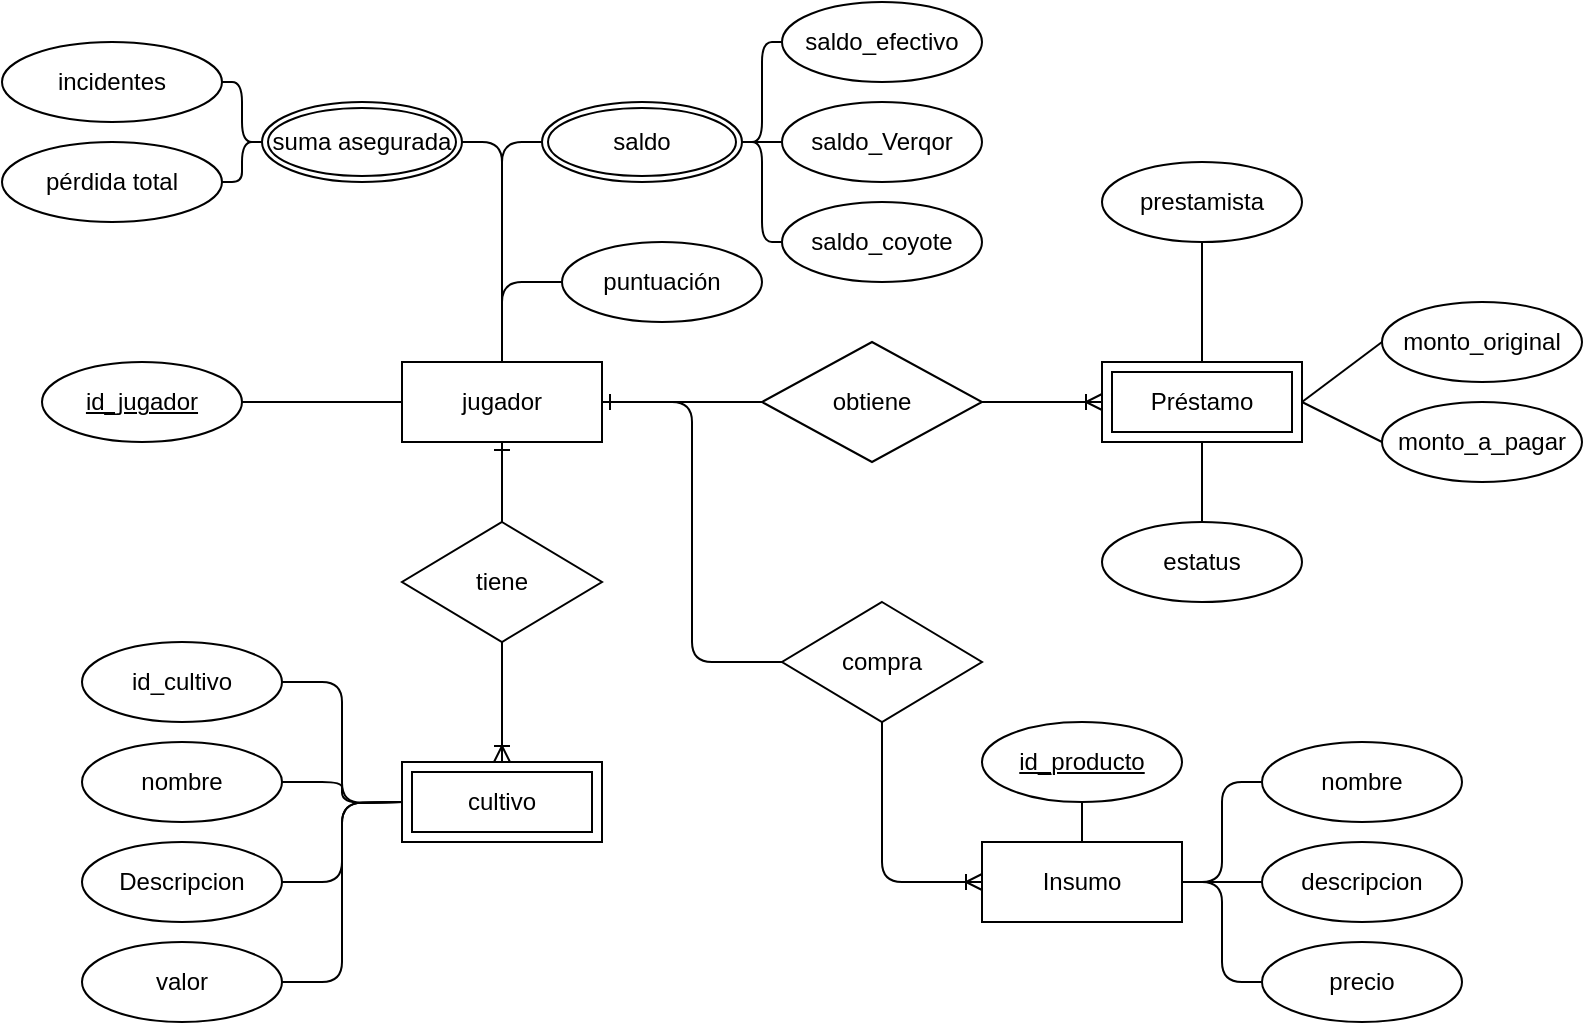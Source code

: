 <mxfile>
    <diagram id="e-IEub1G6_Zj0f681f-6" name="Page-1">
        <mxGraphModel dx="731" dy="702" grid="1" gridSize="10" guides="1" tooltips="1" connect="1" arrows="1" fold="1" page="1" pageScale="1" pageWidth="827" pageHeight="1169" math="0" shadow="0">
            <root>
                <mxCell id="0"/>
                <mxCell id="1" parent="0"/>
                <mxCell id="82" style="edgeStyle=orthogonalEdgeStyle;html=1;exitX=0.5;exitY=0;exitDx=0;exitDy=0;entryX=0;entryY=0.5;entryDx=0;entryDy=0;endArrow=none;endFill=0;" edge="1" parent="1" source="2" target="115">
                    <mxGeometry relative="1" as="geometry">
                        <mxPoint x="260" y="120" as="targetPoint"/>
                    </mxGeometry>
                </mxCell>
                <mxCell id="83" style="edgeStyle=none;html=1;exitX=0;exitY=0.5;exitDx=0;exitDy=0;entryX=1;entryY=0.5;entryDx=0;entryDy=0;endArrow=none;endFill=0;" edge="1" parent="1" source="2" target="3">
                    <mxGeometry relative="1" as="geometry"/>
                </mxCell>
                <mxCell id="85" style="edgeStyle=orthogonalEdgeStyle;html=1;exitX=0.5;exitY=0;exitDx=0;exitDy=0;entryX=1;entryY=0.5;entryDx=0;entryDy=0;endArrow=none;endFill=0;" edge="1" parent="1" source="2" target="102">
                    <mxGeometry relative="1" as="geometry">
                        <mxPoint x="180" y="220" as="targetPoint"/>
                    </mxGeometry>
                </mxCell>
                <mxCell id="120" style="edgeStyle=orthogonalEdgeStyle;html=1;exitX=0.5;exitY=0;exitDx=0;exitDy=0;entryX=0;entryY=0.5;entryDx=0;entryDy=0;endArrow=none;endFill=0;" edge="1" parent="1" source="2" target="119">
                    <mxGeometry relative="1" as="geometry"/>
                </mxCell>
                <mxCell id="2" value="jugador" style="whiteSpace=wrap;html=1;align=center;" parent="1" vertex="1">
                    <mxGeometry x="210" y="200" width="100" height="40" as="geometry"/>
                </mxCell>
                <mxCell id="3" value="id_jugador" style="ellipse;whiteSpace=wrap;html=1;align=center;fontStyle=4;" parent="1" vertex="1">
                    <mxGeometry x="30" y="200" width="100" height="40" as="geometry"/>
                </mxCell>
                <mxCell id="5" value="saldo_efectivo" style="ellipse;whiteSpace=wrap;html=1;align=center;" parent="1" vertex="1">
                    <mxGeometry x="400" y="20" width="100" height="40" as="geometry"/>
                </mxCell>
                <mxCell id="6" value="saldo_Verqor" style="ellipse;whiteSpace=wrap;html=1;align=center;" parent="1" vertex="1">
                    <mxGeometry x="400" y="70" width="100" height="40" as="geometry"/>
                </mxCell>
                <mxCell id="8" value="saldo_coyote" style="ellipse;whiteSpace=wrap;html=1;align=center;" parent="1" vertex="1">
                    <mxGeometry x="400" y="120" width="100" height="40" as="geometry"/>
                </mxCell>
                <mxCell id="12" value="pérdida total" style="ellipse;whiteSpace=wrap;html=1;align=center;" parent="1" vertex="1">
                    <mxGeometry x="10" y="90" width="110" height="40" as="geometry"/>
                </mxCell>
                <mxCell id="15" value="incidentes" style="ellipse;whiteSpace=wrap;html=1;align=center;" parent="1" vertex="1">
                    <mxGeometry x="10" y="40" width="110" height="40" as="geometry"/>
                </mxCell>
                <mxCell id="129" style="edgeStyle=orthogonalEdgeStyle;html=1;exitX=1;exitY=0.5;exitDx=0;exitDy=0;entryX=0;entryY=0.5;entryDx=0;entryDy=0;endArrow=none;endFill=0;" edge="1" parent="1" source="36" target="40">
                    <mxGeometry relative="1" as="geometry"/>
                </mxCell>
                <mxCell id="130" style="edgeStyle=orthogonalEdgeStyle;html=1;exitX=1;exitY=0.5;exitDx=0;exitDy=0;entryX=0;entryY=0.5;entryDx=0;entryDy=0;endArrow=none;endFill=0;" edge="1" parent="1" source="36" target="41">
                    <mxGeometry relative="1" as="geometry"/>
                </mxCell>
                <mxCell id="131" style="edgeStyle=orthogonalEdgeStyle;html=1;exitX=1;exitY=0.5;exitDx=0;exitDy=0;entryX=0;entryY=0.5;entryDx=0;entryDy=0;endArrow=none;endFill=0;" edge="1" parent="1" source="36" target="38">
                    <mxGeometry relative="1" as="geometry"/>
                </mxCell>
                <mxCell id="36" value="Insumo" style="whiteSpace=wrap;html=1;align=center;" parent="1" vertex="1">
                    <mxGeometry x="500" y="440" width="100" height="40" as="geometry"/>
                </mxCell>
                <mxCell id="38" value="nombre" style="ellipse;whiteSpace=wrap;html=1;align=center;" parent="1" vertex="1">
                    <mxGeometry x="640" y="390" width="100" height="40" as="geometry"/>
                </mxCell>
                <mxCell id="127" style="edgeStyle=orthogonalEdgeStyle;html=1;exitX=0.5;exitY=1;exitDx=0;exitDy=0;entryX=0.5;entryY=0;entryDx=0;entryDy=0;endArrow=none;endFill=0;" edge="1" parent="1" source="39" target="36">
                    <mxGeometry relative="1" as="geometry"/>
                </mxCell>
                <mxCell id="39" value="id_producto" style="ellipse;whiteSpace=wrap;html=1;align=center;fontStyle=4;" parent="1" vertex="1">
                    <mxGeometry x="500" y="380" width="100" height="40" as="geometry"/>
                </mxCell>
                <mxCell id="40" value="descripcion" style="ellipse;whiteSpace=wrap;html=1;align=center;" parent="1" vertex="1">
                    <mxGeometry x="640" y="440" width="100" height="40" as="geometry"/>
                </mxCell>
                <mxCell id="41" value="precio" style="ellipse;whiteSpace=wrap;html=1;align=center;" parent="1" vertex="1">
                    <mxGeometry x="640" y="490" width="100" height="40" as="geometry"/>
                </mxCell>
                <mxCell id="58" value="obtiene" style="shape=rhombus;perimeter=rhombusPerimeter;whiteSpace=wrap;html=1;align=center;" parent="1" vertex="1">
                    <mxGeometry x="390" y="190" width="110" height="60" as="geometry"/>
                </mxCell>
                <mxCell id="66" style="edgeStyle=none;html=1;exitX=0.5;exitY=0;exitDx=0;exitDy=0;endArrow=none;endFill=0;" parent="1" source="63" target="65" edge="1">
                    <mxGeometry relative="1" as="geometry"/>
                </mxCell>
                <mxCell id="68" style="edgeStyle=none;html=1;entryX=0;entryY=0.5;entryDx=0;entryDy=0;endArrow=none;endFill=0;exitX=1;exitY=0.5;exitDx=0;exitDy=0;" parent="1" source="63" target="67" edge="1">
                    <mxGeometry relative="1" as="geometry">
                        <mxPoint x="690" y="190" as="targetPoint"/>
                    </mxGeometry>
                </mxCell>
                <mxCell id="72" style="edgeStyle=none;html=1;exitX=0.5;exitY=1;exitDx=0;exitDy=0;endArrow=none;endFill=0;" parent="1" source="63" target="71" edge="1">
                    <mxGeometry relative="1" as="geometry"/>
                </mxCell>
                <mxCell id="74" style="edgeStyle=none;html=1;exitX=1;exitY=0.5;exitDx=0;exitDy=0;entryX=0;entryY=0.5;entryDx=0;entryDy=0;endArrow=none;endFill=0;" parent="1" source="63" target="73" edge="1">
                    <mxGeometry relative="1" as="geometry">
                        <mxPoint x="690" y="240" as="targetPoint"/>
                    </mxGeometry>
                </mxCell>
                <mxCell id="63" value="Préstamo" style="shape=ext;margin=3;double=1;whiteSpace=wrap;html=1;align=center;" parent="1" vertex="1">
                    <mxGeometry x="560" y="200" width="100" height="40" as="geometry"/>
                </mxCell>
                <mxCell id="65" value="prestamista" style="ellipse;whiteSpace=wrap;html=1;align=center;" parent="1" vertex="1">
                    <mxGeometry x="560" y="100" width="100" height="40" as="geometry"/>
                </mxCell>
                <mxCell id="67" value="monto_original" style="ellipse;whiteSpace=wrap;html=1;align=center;" parent="1" vertex="1">
                    <mxGeometry x="700" y="170" width="100" height="40" as="geometry"/>
                </mxCell>
                <mxCell id="71" value="estatus" style="ellipse;whiteSpace=wrap;html=1;align=center;" parent="1" vertex="1">
                    <mxGeometry x="560" y="280" width="100" height="40" as="geometry"/>
                </mxCell>
                <mxCell id="73" value="monto_a_pagar" style="ellipse;whiteSpace=wrap;html=1;align=center;" parent="1" vertex="1">
                    <mxGeometry x="700" y="220" width="100" height="40" as="geometry"/>
                </mxCell>
                <mxCell id="86" style="edgeStyle=orthogonalEdgeStyle;html=1;exitX=0;exitY=0.5;exitDx=0;exitDy=0;entryX=1;entryY=0.5;entryDx=0;entryDy=0;endArrow=none;endFill=0;" edge="1" parent="1" source="102" target="15">
                    <mxGeometry relative="1" as="geometry">
                        <mxPoint x="130" y="200" as="sourcePoint"/>
                    </mxGeometry>
                </mxCell>
                <mxCell id="87" style="edgeStyle=orthogonalEdgeStyle;html=1;exitX=0;exitY=0.5;exitDx=0;exitDy=0;entryX=1;entryY=0.5;entryDx=0;entryDy=0;endArrow=none;endFill=0;" edge="1" parent="1" source="102" target="12">
                    <mxGeometry relative="1" as="geometry">
                        <mxPoint x="130" y="240" as="sourcePoint"/>
                    </mxGeometry>
                </mxCell>
                <mxCell id="96" value="id_cultivo" style="ellipse;whiteSpace=wrap;html=1;align=center;" vertex="1" parent="1">
                    <mxGeometry x="50" y="340" width="100" height="40" as="geometry"/>
                </mxCell>
                <mxCell id="102" value="suma asegurada" style="ellipse;shape=doubleEllipse;margin=3;whiteSpace=wrap;html=1;align=center;" vertex="1" parent="1">
                    <mxGeometry x="140" y="70" width="100" height="40" as="geometry"/>
                </mxCell>
                <mxCell id="103" value="tiene" style="shape=rhombus;perimeter=rhombusPerimeter;whiteSpace=wrap;html=1;align=center;" vertex="1" parent="1">
                    <mxGeometry x="210" y="280" width="100" height="60" as="geometry"/>
                </mxCell>
                <mxCell id="109" style="edgeStyle=orthogonalEdgeStyle;html=1;exitX=0;exitY=0.5;exitDx=0;exitDy=0;entryX=1;entryY=0.5;entryDx=0;entryDy=0;endArrow=none;endFill=0;" edge="1" parent="1" target="107">
                    <mxGeometry relative="1" as="geometry">
                        <mxPoint x="210" y="420" as="sourcePoint"/>
                    </mxGeometry>
                </mxCell>
                <mxCell id="111" style="edgeStyle=orthogonalEdgeStyle;html=1;exitX=0;exitY=0.5;exitDx=0;exitDy=0;entryX=1;entryY=0.5;entryDx=0;entryDy=0;endArrow=none;endFill=0;" edge="1" parent="1" target="110">
                    <mxGeometry relative="1" as="geometry">
                        <mxPoint x="210" y="420" as="sourcePoint"/>
                    </mxGeometry>
                </mxCell>
                <mxCell id="113" style="edgeStyle=orthogonalEdgeStyle;html=1;exitX=0;exitY=0.5;exitDx=0;exitDy=0;entryX=1;entryY=0.5;entryDx=0;entryDy=0;endArrow=none;endFill=0;" edge="1" parent="1" target="112">
                    <mxGeometry relative="1" as="geometry">
                        <mxPoint x="210" y="420" as="sourcePoint"/>
                    </mxGeometry>
                </mxCell>
                <mxCell id="114" style="edgeStyle=orthogonalEdgeStyle;html=1;exitX=0;exitY=0.5;exitDx=0;exitDy=0;entryX=1;entryY=0.5;entryDx=0;entryDy=0;endArrow=none;endFill=0;" edge="1" parent="1" target="96">
                    <mxGeometry relative="1" as="geometry">
                        <mxPoint x="210" y="420" as="sourcePoint"/>
                    </mxGeometry>
                </mxCell>
                <mxCell id="107" value="nombre" style="ellipse;whiteSpace=wrap;html=1;align=center;" vertex="1" parent="1">
                    <mxGeometry x="50" y="390" width="100" height="40" as="geometry"/>
                </mxCell>
                <mxCell id="110" value="Descripcion" style="ellipse;whiteSpace=wrap;html=1;align=center;" vertex="1" parent="1">
                    <mxGeometry x="50" y="440" width="100" height="40" as="geometry"/>
                </mxCell>
                <mxCell id="112" value="valor" style="ellipse;whiteSpace=wrap;html=1;align=center;" vertex="1" parent="1">
                    <mxGeometry x="50" y="490" width="100" height="40" as="geometry"/>
                </mxCell>
                <mxCell id="116" style="edgeStyle=orthogonalEdgeStyle;html=1;exitX=1;exitY=0.5;exitDx=0;exitDy=0;entryX=0;entryY=0.5;entryDx=0;entryDy=0;endArrow=none;endFill=0;" edge="1" parent="1" source="115" target="5">
                    <mxGeometry relative="1" as="geometry"/>
                </mxCell>
                <mxCell id="117" style="edgeStyle=orthogonalEdgeStyle;html=1;exitX=1;exitY=0.5;exitDx=0;exitDy=0;entryX=0;entryY=0.5;entryDx=0;entryDy=0;endArrow=none;endFill=0;" edge="1" parent="1" source="115" target="6">
                    <mxGeometry relative="1" as="geometry"/>
                </mxCell>
                <mxCell id="118" style="edgeStyle=orthogonalEdgeStyle;html=1;exitX=1;exitY=0.5;exitDx=0;exitDy=0;entryX=0;entryY=0.5;entryDx=0;entryDy=0;endArrow=none;endFill=0;" edge="1" parent="1" source="115" target="8">
                    <mxGeometry relative="1" as="geometry"/>
                </mxCell>
                <mxCell id="115" value="saldo" style="ellipse;shape=doubleEllipse;margin=3;whiteSpace=wrap;html=1;align=center;" vertex="1" parent="1">
                    <mxGeometry x="280" y="70" width="100" height="40" as="geometry"/>
                </mxCell>
                <mxCell id="119" value="puntuación" style="ellipse;whiteSpace=wrap;html=1;align=center;" vertex="1" parent="1">
                    <mxGeometry x="290" y="140" width="100" height="40" as="geometry"/>
                </mxCell>
                <mxCell id="121" value="compra" style="shape=rhombus;perimeter=rhombusPerimeter;whiteSpace=wrap;html=1;align=center;" vertex="1" parent="1">
                    <mxGeometry x="400" y="320" width="100" height="60" as="geometry"/>
                </mxCell>
                <mxCell id="132" value="cultivo" style="shape=ext;margin=3;double=1;whiteSpace=wrap;html=1;align=center;" vertex="1" parent="1">
                    <mxGeometry x="210" y="400" width="100" height="40" as="geometry"/>
                </mxCell>
                <mxCell id="134" value="" style="fontSize=12;html=1;endArrow=ERone;endFill=1;exitX=0.5;exitY=0;exitDx=0;exitDy=0;entryX=0.5;entryY=1;entryDx=0;entryDy=0;" edge="1" parent="1" source="103" target="2">
                    <mxGeometry width="100" height="100" relative="1" as="geometry">
                        <mxPoint x="320" y="400" as="sourcePoint"/>
                        <mxPoint x="420" y="300" as="targetPoint"/>
                    </mxGeometry>
                </mxCell>
                <mxCell id="135" value="" style="fontSize=12;html=1;endArrow=ERoneToMany;exitX=0.5;exitY=1;exitDx=0;exitDy=0;entryX=0.5;entryY=0;entryDx=0;entryDy=0;" edge="1" parent="1" source="103" target="132">
                    <mxGeometry width="100" height="100" relative="1" as="geometry">
                        <mxPoint x="320" y="400" as="sourcePoint"/>
                        <mxPoint x="420" y="300" as="targetPoint"/>
                    </mxGeometry>
                </mxCell>
                <mxCell id="136" value="" style="edgeStyle=entityRelationEdgeStyle;fontSize=12;html=1;endArrow=ERone;endFill=1;entryX=1;entryY=0.5;entryDx=0;entryDy=0;exitX=0;exitY=0.5;exitDx=0;exitDy=0;" edge="1" parent="1" source="58" target="2">
                    <mxGeometry width="100" height="100" relative="1" as="geometry">
                        <mxPoint x="320" y="400" as="sourcePoint"/>
                        <mxPoint x="420" y="300" as="targetPoint"/>
                    </mxGeometry>
                </mxCell>
                <mxCell id="137" value="" style="edgeStyle=orthogonalEdgeStyle;fontSize=12;html=1;endArrow=ERone;endFill=1;entryX=1;entryY=0.5;entryDx=0;entryDy=0;exitX=0;exitY=0.5;exitDx=0;exitDy=0;" edge="1" parent="1" source="121" target="2">
                    <mxGeometry width="100" height="100" relative="1" as="geometry">
                        <mxPoint x="430" y="309.5" as="sourcePoint"/>
                        <mxPoint x="350" y="309.5" as="targetPoint"/>
                    </mxGeometry>
                </mxCell>
                <mxCell id="138" value="" style="edgeStyle=entityRelationEdgeStyle;fontSize=12;html=1;endArrow=ERoneToMany;exitX=1;exitY=0.5;exitDx=0;exitDy=0;entryX=0;entryY=0.5;entryDx=0;entryDy=0;" edge="1" parent="1" source="58" target="63">
                    <mxGeometry width="100" height="100" relative="1" as="geometry">
                        <mxPoint x="320" y="400" as="sourcePoint"/>
                        <mxPoint x="420" y="300" as="targetPoint"/>
                    </mxGeometry>
                </mxCell>
                <mxCell id="139" value="" style="edgeStyle=orthogonalEdgeStyle;fontSize=12;html=1;endArrow=ERoneToMany;exitX=0.5;exitY=1;exitDx=0;exitDy=0;entryX=0;entryY=0.5;entryDx=0;entryDy=0;" edge="1" parent="1" source="121" target="36">
                    <mxGeometry width="100" height="100" relative="1" as="geometry">
                        <mxPoint x="510" y="230" as="sourcePoint"/>
                        <mxPoint x="570" y="230" as="targetPoint"/>
                    </mxGeometry>
                </mxCell>
            </root>
        </mxGraphModel>
    </diagram>
</mxfile>